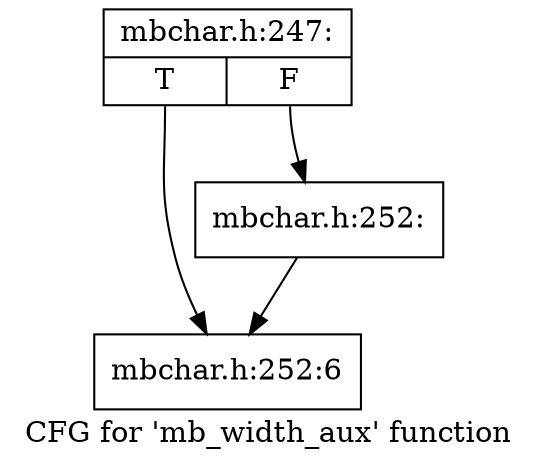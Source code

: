 digraph "CFG for 'mb_width_aux' function" {
	label="CFG for 'mb_width_aux' function";

	Node0xe1a3870 [shape=record,label="{mbchar.h:247:|{<s0>T|<s1>F}}"];
	Node0xe1a3870:s0 -> Node0xe1adeb0;
	Node0xe1a3870:s1 -> Node0xe1ade30;
	Node0xe1ade30 [shape=record,label="{mbchar.h:252:}"];
	Node0xe1ade30 -> Node0xe1adeb0;
	Node0xe1adeb0 [shape=record,label="{mbchar.h:252:6}"];
}
